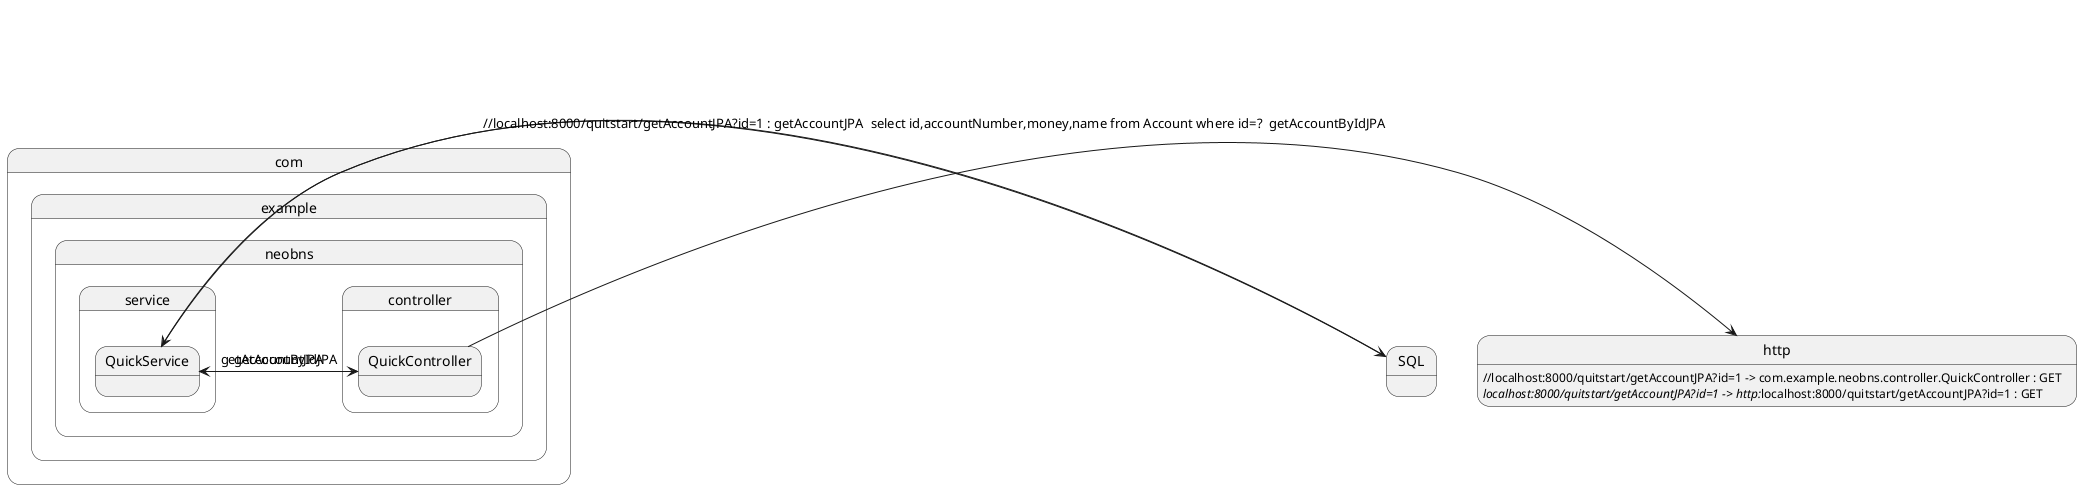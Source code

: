 @startuml
http://localhost:8000/quitstart/getAccountJPA?id=1 -> com.example.neobns.controller.QuickController : GET
com.example.neobns.controller.QuickController -> com.example.neobns.service.QuickService : getAccountJPA
com.example.neobns.service.QuickService -> SQL : getAccountByIdJPA
SQL -> com.example.neobns.service.QuickService : select id,accountNumber,money,name from Account where id=?
com.example.neobns.service.QuickService -> com.example.neobns.controller.QuickController : getAccountByIdJPA
com.example.neobns.controller.QuickController -> http://localhost:8000/quitstart/getAccountJPA?id=1 : getAccountJPA
http://localhost:8000/quitstart/getAccountJPA?id=1 -> http://localhost:8000/quitstart/getAccountJPA?id=1 : GET
@enduml
